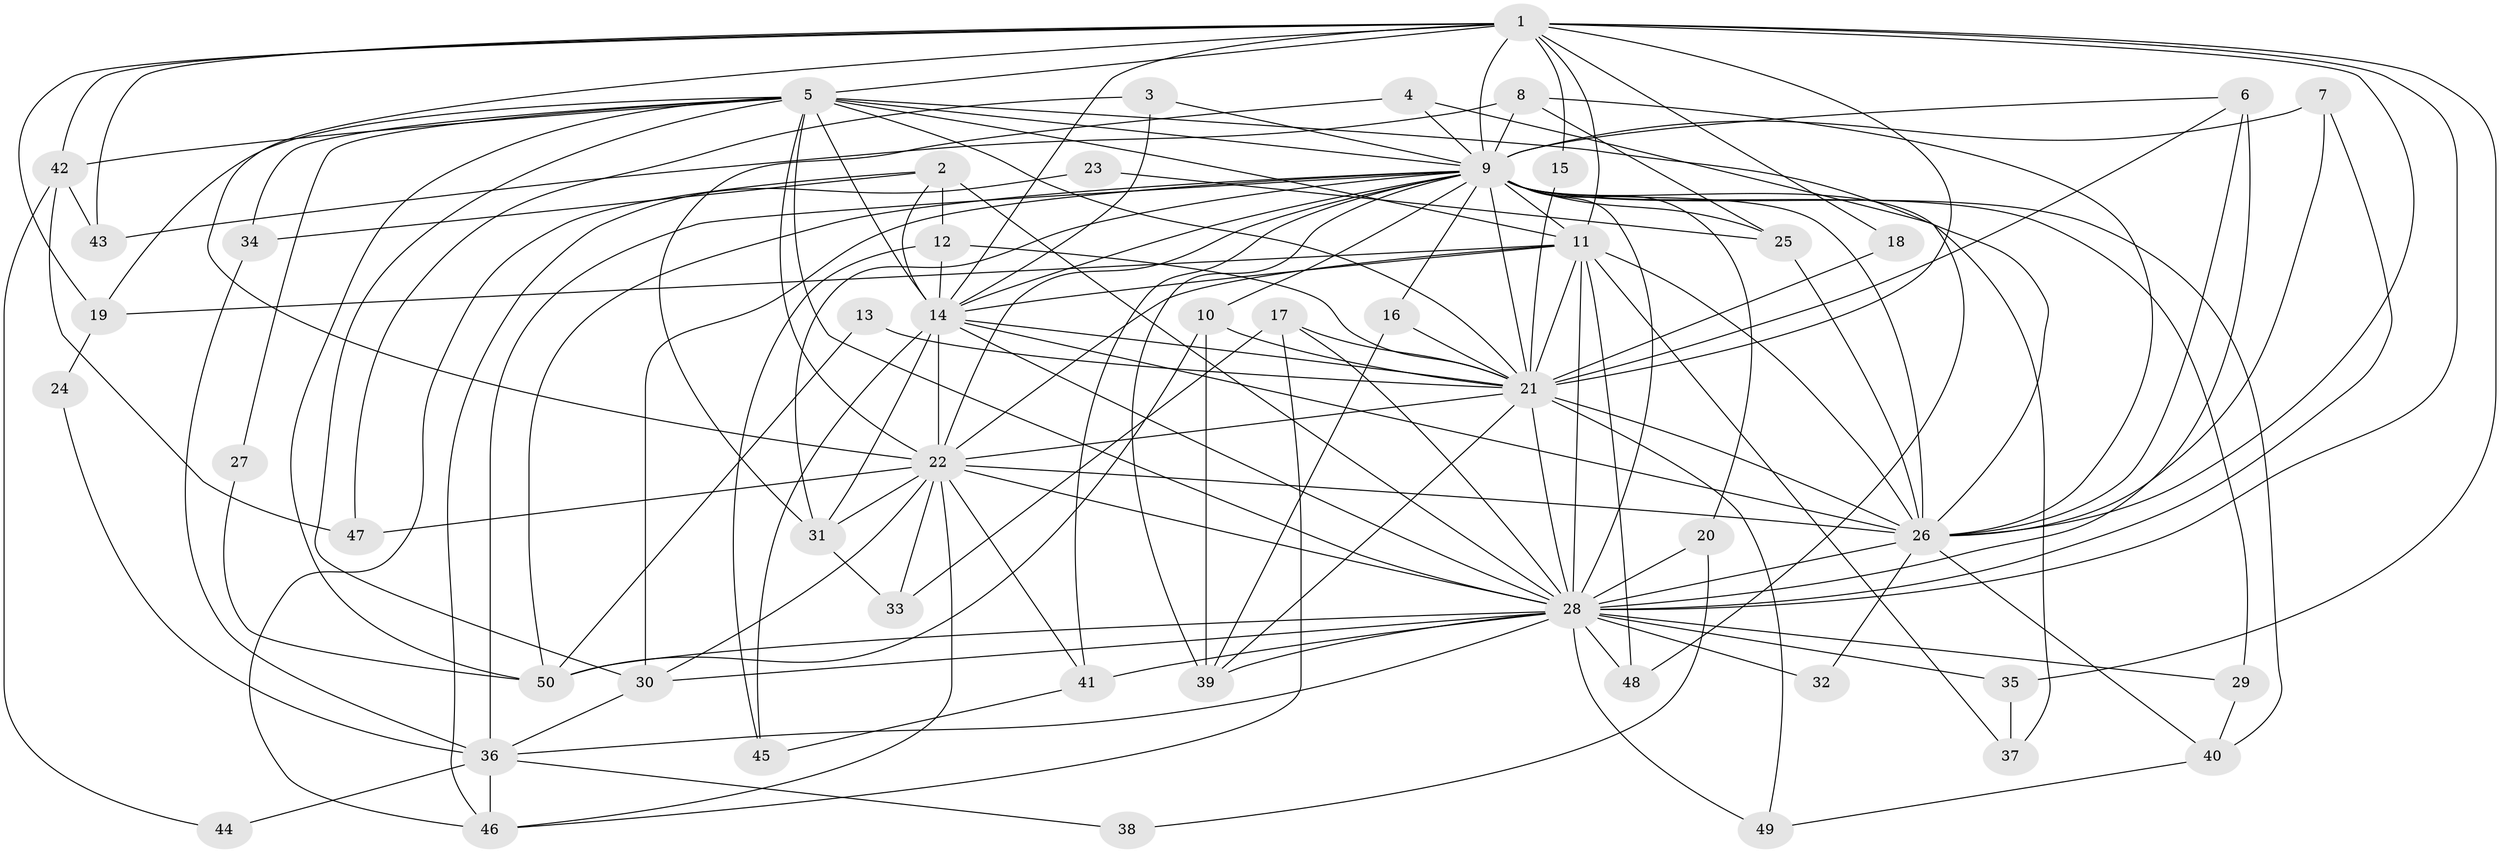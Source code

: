 // original degree distribution, {23: 0.01, 15: 0.02, 19: 0.01, 35: 0.01, 21: 0.01, 16: 0.01, 18: 0.01, 20: 0.02, 4: 0.09, 2: 0.52, 5: 0.05, 3: 0.21, 8: 0.01, 6: 0.02}
// Generated by graph-tools (version 1.1) at 2025/01/03/09/25 03:01:36]
// undirected, 50 vertices, 145 edges
graph export_dot {
graph [start="1"]
  node [color=gray90,style=filled];
  1;
  2;
  3;
  4;
  5;
  6;
  7;
  8;
  9;
  10;
  11;
  12;
  13;
  14;
  15;
  16;
  17;
  18;
  19;
  20;
  21;
  22;
  23;
  24;
  25;
  26;
  27;
  28;
  29;
  30;
  31;
  32;
  33;
  34;
  35;
  36;
  37;
  38;
  39;
  40;
  41;
  42;
  43;
  44;
  45;
  46;
  47;
  48;
  49;
  50;
  1 -- 5 [weight=2.0];
  1 -- 9 [weight=1.0];
  1 -- 11 [weight=1.0];
  1 -- 14 [weight=1.0];
  1 -- 15 [weight=1.0];
  1 -- 18 [weight=1.0];
  1 -- 19 [weight=1.0];
  1 -- 21 [weight=1.0];
  1 -- 22 [weight=1.0];
  1 -- 26 [weight=1.0];
  1 -- 28 [weight=3.0];
  1 -- 35 [weight=1.0];
  1 -- 42 [weight=2.0];
  1 -- 43 [weight=1.0];
  2 -- 12 [weight=1.0];
  2 -- 14 [weight=1.0];
  2 -- 28 [weight=2.0];
  2 -- 34 [weight=1.0];
  2 -- 46 [weight=1.0];
  3 -- 9 [weight=1.0];
  3 -- 14 [weight=1.0];
  3 -- 47 [weight=1.0];
  4 -- 9 [weight=1.0];
  4 -- 31 [weight=1.0];
  4 -- 48 [weight=1.0];
  5 -- 9 [weight=2.0];
  5 -- 11 [weight=1.0];
  5 -- 14 [weight=1.0];
  5 -- 19 [weight=1.0];
  5 -- 21 [weight=1.0];
  5 -- 22 [weight=1.0];
  5 -- 26 [weight=1.0];
  5 -- 27 [weight=1.0];
  5 -- 28 [weight=3.0];
  5 -- 30 [weight=1.0];
  5 -- 34 [weight=1.0];
  5 -- 42 [weight=1.0];
  5 -- 50 [weight=2.0];
  6 -- 9 [weight=1.0];
  6 -- 21 [weight=1.0];
  6 -- 26 [weight=1.0];
  6 -- 28 [weight=1.0];
  7 -- 9 [weight=1.0];
  7 -- 26 [weight=1.0];
  7 -- 28 [weight=1.0];
  8 -- 9 [weight=1.0];
  8 -- 25 [weight=1.0];
  8 -- 26 [weight=1.0];
  8 -- 43 [weight=1.0];
  9 -- 10 [weight=1.0];
  9 -- 11 [weight=2.0];
  9 -- 14 [weight=1.0];
  9 -- 16 [weight=1.0];
  9 -- 20 [weight=1.0];
  9 -- 21 [weight=2.0];
  9 -- 22 [weight=2.0];
  9 -- 25 [weight=1.0];
  9 -- 26 [weight=3.0];
  9 -- 28 [weight=3.0];
  9 -- 29 [weight=2.0];
  9 -- 30 [weight=1.0];
  9 -- 31 [weight=1.0];
  9 -- 36 [weight=1.0];
  9 -- 37 [weight=1.0];
  9 -- 39 [weight=1.0];
  9 -- 40 [weight=1.0];
  9 -- 41 [weight=1.0];
  9 -- 50 [weight=1.0];
  10 -- 21 [weight=1.0];
  10 -- 39 [weight=1.0];
  10 -- 50 [weight=1.0];
  11 -- 14 [weight=2.0];
  11 -- 19 [weight=1.0];
  11 -- 21 [weight=1.0];
  11 -- 22 [weight=1.0];
  11 -- 26 [weight=2.0];
  11 -- 28 [weight=2.0];
  11 -- 37 [weight=1.0];
  11 -- 48 [weight=1.0];
  12 -- 14 [weight=1.0];
  12 -- 21 [weight=1.0];
  12 -- 45 [weight=1.0];
  13 -- 21 [weight=1.0];
  13 -- 50 [weight=1.0];
  14 -- 21 [weight=1.0];
  14 -- 22 [weight=1.0];
  14 -- 26 [weight=1.0];
  14 -- 28 [weight=2.0];
  14 -- 31 [weight=1.0];
  14 -- 45 [weight=1.0];
  15 -- 21 [weight=1.0];
  16 -- 21 [weight=1.0];
  16 -- 39 [weight=1.0];
  17 -- 21 [weight=1.0];
  17 -- 28 [weight=1.0];
  17 -- 33 [weight=1.0];
  17 -- 46 [weight=1.0];
  18 -- 21 [weight=1.0];
  19 -- 24 [weight=1.0];
  20 -- 28 [weight=2.0];
  20 -- 38 [weight=1.0];
  21 -- 22 [weight=1.0];
  21 -- 26 [weight=2.0];
  21 -- 28 [weight=2.0];
  21 -- 39 [weight=1.0];
  21 -- 49 [weight=1.0];
  22 -- 26 [weight=1.0];
  22 -- 28 [weight=2.0];
  22 -- 30 [weight=1.0];
  22 -- 31 [weight=1.0];
  22 -- 33 [weight=1.0];
  22 -- 41 [weight=1.0];
  22 -- 46 [weight=1.0];
  22 -- 47 [weight=1.0];
  23 -- 25 [weight=1.0];
  23 -- 46 [weight=1.0];
  24 -- 36 [weight=1.0];
  25 -- 26 [weight=1.0];
  26 -- 28 [weight=2.0];
  26 -- 32 [weight=1.0];
  26 -- 40 [weight=1.0];
  27 -- 50 [weight=1.0];
  28 -- 29 [weight=2.0];
  28 -- 30 [weight=1.0];
  28 -- 32 [weight=1.0];
  28 -- 35 [weight=1.0];
  28 -- 36 [weight=1.0];
  28 -- 39 [weight=1.0];
  28 -- 41 [weight=1.0];
  28 -- 48 [weight=1.0];
  28 -- 49 [weight=1.0];
  28 -- 50 [weight=1.0];
  29 -- 40 [weight=1.0];
  30 -- 36 [weight=1.0];
  31 -- 33 [weight=1.0];
  34 -- 36 [weight=1.0];
  35 -- 37 [weight=1.0];
  36 -- 38 [weight=1.0];
  36 -- 44 [weight=1.0];
  36 -- 46 [weight=1.0];
  40 -- 49 [weight=1.0];
  41 -- 45 [weight=1.0];
  42 -- 43 [weight=1.0];
  42 -- 44 [weight=1.0];
  42 -- 47 [weight=1.0];
}
